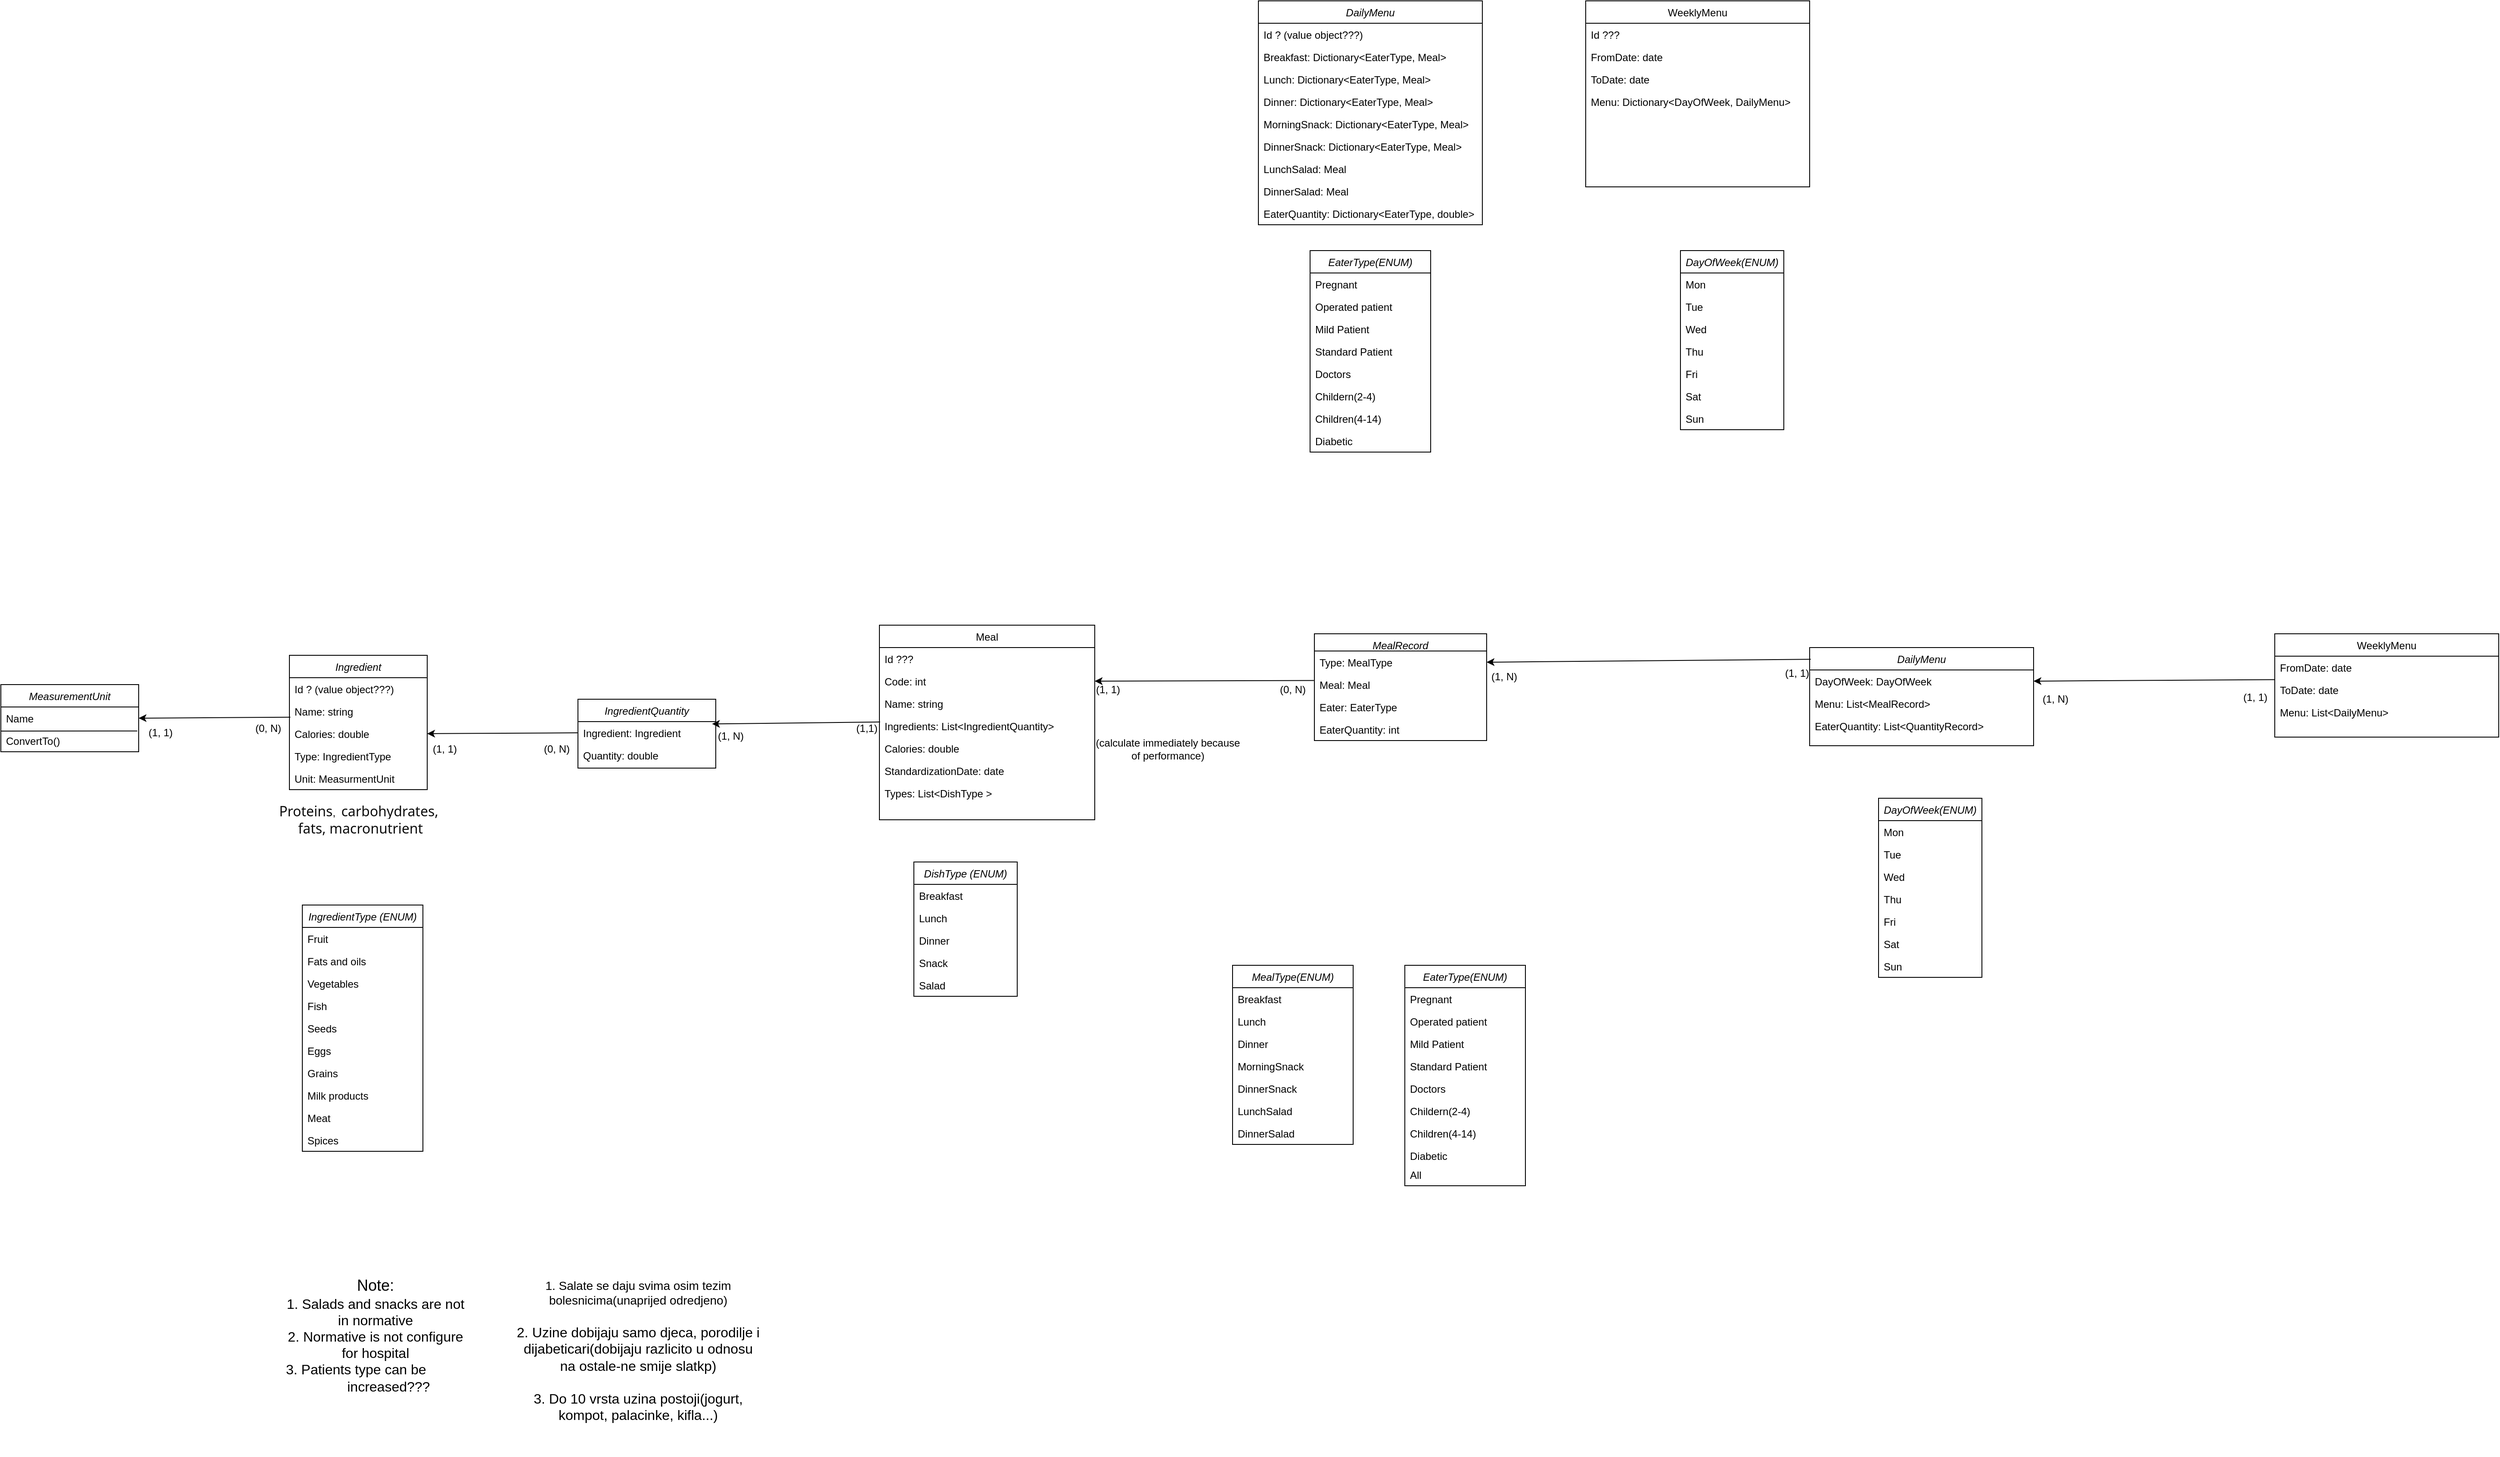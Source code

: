 <mxfile version="24.2.7" type="device">
  <diagram id="GDx_2gZbZ9wgl7-7VXHY" name="Page-1">
    <mxGraphModel dx="4500" dy="1060" grid="1" gridSize="10" guides="1" tooltips="1" connect="1" arrows="1" fold="1" page="1" pageScale="1" pageWidth="1920" pageHeight="1200" math="0" shadow="0">
      <root>
        <mxCell id="0" />
        <mxCell id="1" parent="0" />
        <mxCell id="k1ia0Kni4IpyKNYvvvFL-1" value="Ingredient " style="swimlane;fontStyle=2;align=center;verticalAlign=top;childLayout=stackLayout;horizontal=1;startSize=26;horizontalStack=0;resizeParent=1;resizeLast=0;collapsible=1;marginBottom=0;rounded=0;shadow=0;strokeWidth=1;" parent="1" vertex="1">
          <mxGeometry x="-155" y="770" width="160" height="156" as="geometry">
            <mxRectangle x="230" y="140" width="160" height="26" as="alternateBounds" />
          </mxGeometry>
        </mxCell>
        <mxCell id="k1ia0Kni4IpyKNYvvvFL-2" value="Id ? (value object???)" style="text;align=left;verticalAlign=top;spacingLeft=4;spacingRight=4;overflow=hidden;rotatable=0;points=[[0,0.5],[1,0.5]];portConstraint=eastwest;" parent="k1ia0Kni4IpyKNYvvvFL-1" vertex="1">
          <mxGeometry y="26" width="160" height="26" as="geometry" />
        </mxCell>
        <mxCell id="k1ia0Kni4IpyKNYvvvFL-3" value="Name: string" style="text;align=left;verticalAlign=top;spacingLeft=4;spacingRight=4;overflow=hidden;rotatable=0;points=[[0,0.5],[1,0.5]];portConstraint=eastwest;rounded=0;shadow=0;html=0;" parent="k1ia0Kni4IpyKNYvvvFL-1" vertex="1">
          <mxGeometry y="52" width="160" height="26" as="geometry" />
        </mxCell>
        <mxCell id="k1ia0Kni4IpyKNYvvvFL-4" value="Calories: double" style="text;align=left;verticalAlign=top;spacingLeft=4;spacingRight=4;overflow=hidden;rotatable=0;points=[[0,0.5],[1,0.5]];portConstraint=eastwest;rounded=0;shadow=0;html=0;" parent="k1ia0Kni4IpyKNYvvvFL-1" vertex="1">
          <mxGeometry y="78" width="160" height="26" as="geometry" />
        </mxCell>
        <mxCell id="TyGQaCX3mV4lijws8Y4i-1" value="Type: IngredientType" style="text;align=left;verticalAlign=top;spacingLeft=4;spacingRight=4;overflow=hidden;rotatable=0;points=[[0,0.5],[1,0.5]];portConstraint=eastwest;rounded=0;shadow=0;html=0;" parent="k1ia0Kni4IpyKNYvvvFL-1" vertex="1">
          <mxGeometry y="104" width="160" height="26" as="geometry" />
        </mxCell>
        <mxCell id="TyGQaCX3mV4lijws8Y4i-3" value="Unit: MeasurmentUnit" style="text;align=left;verticalAlign=top;spacingLeft=4;spacingRight=4;overflow=hidden;rotatable=0;points=[[0,0.5],[1,0.5]];portConstraint=eastwest;rounded=0;shadow=0;html=0;" parent="k1ia0Kni4IpyKNYvvvFL-1" vertex="1">
          <mxGeometry y="130" width="160" height="26" as="geometry" />
        </mxCell>
        <mxCell id="k1ia0Kni4IpyKNYvvvFL-5" value="Meal" style="swimlane;fontStyle=0;align=center;verticalAlign=top;childLayout=stackLayout;horizontal=1;startSize=26;horizontalStack=0;resizeParent=1;resizeLast=0;collapsible=1;marginBottom=0;rounded=0;shadow=0;strokeWidth=1;" parent="1" vertex="1">
          <mxGeometry x="530" y="735" width="250" height="226" as="geometry">
            <mxRectangle x="330" y="10" width="160" height="26" as="alternateBounds" />
          </mxGeometry>
        </mxCell>
        <mxCell id="k1ia0Kni4IpyKNYvvvFL-6" value="Id ???" style="text;align=left;verticalAlign=top;spacingLeft=4;spacingRight=4;overflow=hidden;rotatable=0;points=[[0,0.5],[1,0.5]];portConstraint=eastwest;" parent="k1ia0Kni4IpyKNYvvvFL-5" vertex="1">
          <mxGeometry y="26" width="250" height="26" as="geometry" />
        </mxCell>
        <mxCell id="k1ia0Kni4IpyKNYvvvFL-7" value="Code: int" style="text;align=left;verticalAlign=top;spacingLeft=4;spacingRight=4;overflow=hidden;rotatable=0;points=[[0,0.5],[1,0.5]];portConstraint=eastwest;" parent="k1ia0Kni4IpyKNYvvvFL-5" vertex="1">
          <mxGeometry y="52" width="250" height="26" as="geometry" />
        </mxCell>
        <mxCell id="k1ia0Kni4IpyKNYvvvFL-8" value="Name: string" style="text;align=left;verticalAlign=top;spacingLeft=4;spacingRight=4;overflow=hidden;rotatable=0;points=[[0,0.5],[1,0.5]];portConstraint=eastwest;rounded=0;shadow=0;html=0;" parent="k1ia0Kni4IpyKNYvvvFL-5" vertex="1">
          <mxGeometry y="78" width="250" height="26" as="geometry" />
        </mxCell>
        <mxCell id="k1ia0Kni4IpyKNYvvvFL-9" value="Ingredients: List&lt;IngredientQuantity&gt;" style="text;align=left;verticalAlign=top;spacingLeft=4;spacingRight=4;overflow=hidden;rotatable=0;points=[[0,0.5],[1,0.5]];portConstraint=eastwest;rounded=0;shadow=0;html=0;" parent="k1ia0Kni4IpyKNYvvvFL-5" vertex="1">
          <mxGeometry y="104" width="250" height="26" as="geometry" />
        </mxCell>
        <mxCell id="k1ia0Kni4IpyKNYvvvFL-10" value="Calories: double" style="text;align=left;verticalAlign=top;spacingLeft=4;spacingRight=4;overflow=hidden;rotatable=0;points=[[0,0.5],[1,0.5]];portConstraint=eastwest;rounded=0;shadow=0;html=0;" parent="k1ia0Kni4IpyKNYvvvFL-5" vertex="1">
          <mxGeometry y="130" width="250" height="26" as="geometry" />
        </mxCell>
        <mxCell id="k1ia0Kni4IpyKNYvvvFL-11" value="StandardizationDate: date" style="text;align=left;verticalAlign=top;spacingLeft=4;spacingRight=4;overflow=hidden;rotatable=0;points=[[0,0.5],[1,0.5]];portConstraint=eastwest;rounded=0;shadow=0;html=0;" parent="k1ia0Kni4IpyKNYvvvFL-5" vertex="1">
          <mxGeometry y="156" width="250" height="26" as="geometry" />
        </mxCell>
        <mxCell id="k1ia0Kni4IpyKNYvvvFL-12" value="Types: List&lt;DishType &gt;" style="text;align=left;verticalAlign=top;spacingLeft=4;spacingRight=4;overflow=hidden;rotatable=0;points=[[0,0.5],[1,0.5]];portConstraint=eastwest;rounded=0;shadow=0;html=0;" parent="k1ia0Kni4IpyKNYvvvFL-5" vertex="1">
          <mxGeometry y="182" width="250" height="26" as="geometry" />
        </mxCell>
        <mxCell id="k1ia0Kni4IpyKNYvvvFL-13" value="IngredientQuantity" style="swimlane;fontStyle=2;align=center;verticalAlign=top;childLayout=stackLayout;horizontal=1;startSize=26;horizontalStack=0;resizeParent=1;resizeLast=0;collapsible=1;marginBottom=0;rounded=0;shadow=0;strokeWidth=1;" parent="1" vertex="1">
          <mxGeometry x="180" y="821" width="160" height="80" as="geometry">
            <mxRectangle x="230" y="140" width="160" height="26" as="alternateBounds" />
          </mxGeometry>
        </mxCell>
        <mxCell id="k1ia0Kni4IpyKNYvvvFL-15" value="Ingredient: Ingredient" style="text;align=left;verticalAlign=top;spacingLeft=4;spacingRight=4;overflow=hidden;rotatable=0;points=[[0,0.5],[1,0.5]];portConstraint=eastwest;rounded=0;shadow=0;html=0;" parent="k1ia0Kni4IpyKNYvvvFL-13" vertex="1">
          <mxGeometry y="26" width="160" height="26" as="geometry" />
        </mxCell>
        <mxCell id="k1ia0Kni4IpyKNYvvvFL-17" value="Quantity: double" style="text;align=left;verticalAlign=top;spacingLeft=4;spacingRight=4;overflow=hidden;rotatable=0;points=[[0,0.5],[1,0.5]];portConstraint=eastwest;rounded=0;shadow=0;html=0;" parent="k1ia0Kni4IpyKNYvvvFL-13" vertex="1">
          <mxGeometry y="52" width="160" height="26" as="geometry" />
        </mxCell>
        <mxCell id="k1ia0Kni4IpyKNYvvvFL-18" value="MeasurementUnit" style="swimlane;fontStyle=2;align=center;verticalAlign=top;childLayout=stackLayout;horizontal=1;startSize=26;horizontalStack=0;resizeParent=1;resizeLast=0;collapsible=1;marginBottom=0;rounded=0;shadow=0;strokeWidth=1;" parent="1" vertex="1">
          <mxGeometry x="-490" y="804" width="160" height="78" as="geometry">
            <mxRectangle x="230" y="140" width="160" height="26" as="alternateBounds" />
          </mxGeometry>
        </mxCell>
        <mxCell id="k1ia0Kni4IpyKNYvvvFL-19" value="Name" style="text;align=left;verticalAlign=top;spacingLeft=4;spacingRight=4;overflow=hidden;rotatable=0;points=[[0,0.5],[1,0.5]];portConstraint=eastwest;rounded=0;shadow=0;html=0;" parent="k1ia0Kni4IpyKNYvvvFL-18" vertex="1">
          <mxGeometry y="26" width="160" height="26" as="geometry" />
        </mxCell>
        <mxCell id="k1ia0Kni4IpyKNYvvvFL-20" value="ConvertTo()" style="text;align=left;verticalAlign=top;spacingLeft=4;spacingRight=4;overflow=hidden;rotatable=0;points=[[0,0.5],[1,0.5]];portConstraint=eastwest;rounded=0;shadow=0;html=0;" parent="k1ia0Kni4IpyKNYvvvFL-18" vertex="1">
          <mxGeometry y="52" width="160" height="26" as="geometry" />
        </mxCell>
        <mxCell id="k1ia0Kni4IpyKNYvvvFL-21" value="" style="endArrow=none;html=1;rounded=0;entryX=0.99;entryY=0.071;entryDx=0;entryDy=0;entryPerimeter=0;" parent="k1ia0Kni4IpyKNYvvvFL-18" target="k1ia0Kni4IpyKNYvvvFL-20" edge="1">
          <mxGeometry width="50" height="50" relative="1" as="geometry">
            <mxPoint y="54" as="sourcePoint" />
            <mxPoint x="390" y="10" as="targetPoint" />
          </mxGeometry>
        </mxCell>
        <mxCell id="k1ia0Kni4IpyKNYvvvFL-22" value="WeeklyMenu" style="swimlane;fontStyle=0;align=center;verticalAlign=top;childLayout=stackLayout;horizontal=1;startSize=26;horizontalStack=0;resizeParent=1;resizeLast=0;collapsible=1;marginBottom=0;rounded=0;shadow=0;strokeWidth=1;" parent="1" vertex="1">
          <mxGeometry x="1350" y="10" width="260" height="216" as="geometry">
            <mxRectangle x="550" y="140" width="160" height="26" as="alternateBounds" />
          </mxGeometry>
        </mxCell>
        <mxCell id="k1ia0Kni4IpyKNYvvvFL-23" value="Id ???" style="text;align=left;verticalAlign=top;spacingLeft=4;spacingRight=4;overflow=hidden;rotatable=0;points=[[0,0.5],[1,0.5]];portConstraint=eastwest;" parent="k1ia0Kni4IpyKNYvvvFL-22" vertex="1">
          <mxGeometry y="26" width="260" height="26" as="geometry" />
        </mxCell>
        <mxCell id="k1ia0Kni4IpyKNYvvvFL-24" value="FromDate: date" style="text;align=left;verticalAlign=top;spacingLeft=4;spacingRight=4;overflow=hidden;rotatable=0;points=[[0,0.5],[1,0.5]];portConstraint=eastwest;" parent="k1ia0Kni4IpyKNYvvvFL-22" vertex="1">
          <mxGeometry y="52" width="260" height="26" as="geometry" />
        </mxCell>
        <mxCell id="k1ia0Kni4IpyKNYvvvFL-25" value="ToDate: date" style="text;align=left;verticalAlign=top;spacingLeft=4;spacingRight=4;overflow=hidden;rotatable=0;points=[[0,0.5],[1,0.5]];portConstraint=eastwest;" parent="k1ia0Kni4IpyKNYvvvFL-22" vertex="1">
          <mxGeometry y="78" width="260" height="26" as="geometry" />
        </mxCell>
        <mxCell id="TyGQaCX3mV4lijws8Y4i-24" value="Menu: Dictionary&lt;DayOfWeek, DailyMenu&gt;" style="text;align=left;verticalAlign=top;spacingLeft=4;spacingRight=4;overflow=hidden;rotatable=0;points=[[0,0.5],[1,0.5]];portConstraint=eastwest;" parent="k1ia0Kni4IpyKNYvvvFL-22" vertex="1">
          <mxGeometry y="104" width="260" height="26" as="geometry" />
        </mxCell>
        <mxCell id="k1ia0Kni4IpyKNYvvvFL-26" value="DailyMenu" style="swimlane;fontStyle=2;align=center;verticalAlign=top;childLayout=stackLayout;horizontal=1;startSize=26;horizontalStack=0;resizeParent=1;resizeLast=0;collapsible=1;marginBottom=0;rounded=0;shadow=0;strokeWidth=1;" parent="1" vertex="1">
          <mxGeometry x="970" y="10" width="260" height="260" as="geometry">
            <mxRectangle x="230" y="140" width="160" height="26" as="alternateBounds" />
          </mxGeometry>
        </mxCell>
        <mxCell id="k1ia0Kni4IpyKNYvvvFL-27" value="Id ? (value object???)" style="text;align=left;verticalAlign=top;spacingLeft=4;spacingRight=4;overflow=hidden;rotatable=0;points=[[0,0.5],[1,0.5]];portConstraint=eastwest;" parent="k1ia0Kni4IpyKNYvvvFL-26" vertex="1">
          <mxGeometry y="26" width="260" height="26" as="geometry" />
        </mxCell>
        <mxCell id="k1ia0Kni4IpyKNYvvvFL-28" value="Breakfast: Dictionary&lt;EaterType, Meal&gt;" style="text;align=left;verticalAlign=top;spacingLeft=4;spacingRight=4;overflow=hidden;rotatable=0;points=[[0,0.5],[1,0.5]];portConstraint=eastwest;rounded=0;shadow=0;html=0;" parent="k1ia0Kni4IpyKNYvvvFL-26" vertex="1">
          <mxGeometry y="52" width="260" height="26" as="geometry" />
        </mxCell>
        <mxCell id="k1ia0Kni4IpyKNYvvvFL-29" value="Lunch: Dictionary&lt;EaterType, Meal&gt;" style="text;align=left;verticalAlign=top;spacingLeft=4;spacingRight=4;overflow=hidden;rotatable=0;points=[[0,0.5],[1,0.5]];portConstraint=eastwest;rounded=0;shadow=0;html=0;" parent="k1ia0Kni4IpyKNYvvvFL-26" vertex="1">
          <mxGeometry y="78" width="260" height="26" as="geometry" />
        </mxCell>
        <mxCell id="k1ia0Kni4IpyKNYvvvFL-30" value="Dinner: Dictionary&lt;EaterType, Meal&gt;" style="text;align=left;verticalAlign=top;spacingLeft=4;spacingRight=4;overflow=hidden;rotatable=0;points=[[0,0.5],[1,0.5]];portConstraint=eastwest;rounded=0;shadow=0;html=0;" parent="k1ia0Kni4IpyKNYvvvFL-26" vertex="1">
          <mxGeometry y="104" width="260" height="26" as="geometry" />
        </mxCell>
        <mxCell id="k1ia0Kni4IpyKNYvvvFL-31" value="MorningSnack: Dictionary&lt;EaterType, Meal&gt;" style="text;align=left;verticalAlign=top;spacingLeft=4;spacingRight=4;overflow=hidden;rotatable=0;points=[[0,0.5],[1,0.5]];portConstraint=eastwest;rounded=0;shadow=0;html=0;" parent="k1ia0Kni4IpyKNYvvvFL-26" vertex="1">
          <mxGeometry y="130" width="260" height="26" as="geometry" />
        </mxCell>
        <mxCell id="TyGQaCX3mV4lijws8Y4i-23" value="DinnerSnack: Dictionary&lt;EaterType, Meal&gt;" style="text;align=left;verticalAlign=top;spacingLeft=4;spacingRight=4;overflow=hidden;rotatable=0;points=[[0,0.5],[1,0.5]];portConstraint=eastwest;rounded=0;shadow=0;html=0;" parent="k1ia0Kni4IpyKNYvvvFL-26" vertex="1">
          <mxGeometry y="156" width="260" height="26" as="geometry" />
        </mxCell>
        <mxCell id="TyGQaCX3mV4lijws8Y4i-29" value="LunchSalad: Meal" style="text;align=left;verticalAlign=top;spacingLeft=4;spacingRight=4;overflow=hidden;rotatable=0;points=[[0,0.5],[1,0.5]];portConstraint=eastwest;rounded=0;shadow=0;html=0;" parent="k1ia0Kni4IpyKNYvvvFL-26" vertex="1">
          <mxGeometry y="182" width="260" height="26" as="geometry" />
        </mxCell>
        <mxCell id="TyGQaCX3mV4lijws8Y4i-30" value="DinnerSalad: Meal" style="text;align=left;verticalAlign=top;spacingLeft=4;spacingRight=4;overflow=hidden;rotatable=0;points=[[0,0.5],[1,0.5]];portConstraint=eastwest;rounded=0;shadow=0;html=0;" parent="k1ia0Kni4IpyKNYvvvFL-26" vertex="1">
          <mxGeometry y="208" width="260" height="26" as="geometry" />
        </mxCell>
        <mxCell id="TyGQaCX3mV4lijws8Y4i-47" value="EaterQuantity: Dictionary&lt;EaterType, double&gt;" style="text;align=left;verticalAlign=top;spacingLeft=4;spacingRight=4;overflow=hidden;rotatable=0;points=[[0,0.5],[1,0.5]];portConstraint=eastwest;rounded=0;shadow=0;html=0;" parent="k1ia0Kni4IpyKNYvvvFL-26" vertex="1">
          <mxGeometry y="234" width="260" height="26" as="geometry" />
        </mxCell>
        <mxCell id="k1ia0Kni4IpyKNYvvvFL-32" value="DayOfWeek(ENUM)" style="swimlane;fontStyle=2;align=center;verticalAlign=top;childLayout=stackLayout;horizontal=1;startSize=26;horizontalStack=0;resizeParent=1;resizeLast=0;collapsible=1;marginBottom=0;rounded=0;shadow=0;strokeWidth=1;" parent="1" vertex="1">
          <mxGeometry x="1460" y="300" width="120" height="208" as="geometry">
            <mxRectangle x="230" y="140" width="160" height="26" as="alternateBounds" />
          </mxGeometry>
        </mxCell>
        <mxCell id="k1ia0Kni4IpyKNYvvvFL-33" value="Mon" style="text;align=left;verticalAlign=top;spacingLeft=4;spacingRight=4;overflow=hidden;rotatable=0;points=[[0,0.5],[1,0.5]];portConstraint=eastwest;rounded=0;shadow=0;html=0;" parent="k1ia0Kni4IpyKNYvvvFL-32" vertex="1">
          <mxGeometry y="26" width="120" height="26" as="geometry" />
        </mxCell>
        <mxCell id="k1ia0Kni4IpyKNYvvvFL-34" value="Tue" style="text;align=left;verticalAlign=top;spacingLeft=4;spacingRight=4;overflow=hidden;rotatable=0;points=[[0,0.5],[1,0.5]];portConstraint=eastwest;rounded=0;shadow=0;html=0;" parent="k1ia0Kni4IpyKNYvvvFL-32" vertex="1">
          <mxGeometry y="52" width="120" height="26" as="geometry" />
        </mxCell>
        <mxCell id="TyGQaCX3mV4lijws8Y4i-27" value="Wed" style="text;align=left;verticalAlign=top;spacingLeft=4;spacingRight=4;overflow=hidden;rotatable=0;points=[[0,0.5],[1,0.5]];portConstraint=eastwest;rounded=0;shadow=0;html=0;" parent="k1ia0Kni4IpyKNYvvvFL-32" vertex="1">
          <mxGeometry y="78" width="120" height="26" as="geometry" />
        </mxCell>
        <mxCell id="TyGQaCX3mV4lijws8Y4i-28" value="Thu" style="text;align=left;verticalAlign=top;spacingLeft=4;spacingRight=4;overflow=hidden;rotatable=0;points=[[0,0.5],[1,0.5]];portConstraint=eastwest;rounded=0;shadow=0;html=0;" parent="k1ia0Kni4IpyKNYvvvFL-32" vertex="1">
          <mxGeometry y="104" width="120" height="26" as="geometry" />
        </mxCell>
        <mxCell id="TyGQaCX3mV4lijws8Y4i-25" value="Fri" style="text;align=left;verticalAlign=top;spacingLeft=4;spacingRight=4;overflow=hidden;rotatable=0;points=[[0,0.5],[1,0.5]];portConstraint=eastwest;rounded=0;shadow=0;html=0;" parent="k1ia0Kni4IpyKNYvvvFL-32" vertex="1">
          <mxGeometry y="130" width="120" height="26" as="geometry" />
        </mxCell>
        <mxCell id="TyGQaCX3mV4lijws8Y4i-26" value="Sat" style="text;align=left;verticalAlign=top;spacingLeft=4;spacingRight=4;overflow=hidden;rotatable=0;points=[[0,0.5],[1,0.5]];portConstraint=eastwest;rounded=0;shadow=0;html=0;" parent="k1ia0Kni4IpyKNYvvvFL-32" vertex="1">
          <mxGeometry y="156" width="120" height="26" as="geometry" />
        </mxCell>
        <mxCell id="k1ia0Kni4IpyKNYvvvFL-35" value="Sun" style="text;align=left;verticalAlign=top;spacingLeft=4;spacingRight=4;overflow=hidden;rotatable=0;points=[[0,0.5],[1,0.5]];portConstraint=eastwest;rounded=0;shadow=0;html=0;" parent="k1ia0Kni4IpyKNYvvvFL-32" vertex="1">
          <mxGeometry y="182" width="120" height="26" as="geometry" />
        </mxCell>
        <mxCell id="k1ia0Kni4IpyKNYvvvFL-36" value="DishType (ENUM)" style="swimlane;fontStyle=2;align=center;verticalAlign=top;childLayout=stackLayout;horizontal=1;startSize=26;horizontalStack=0;resizeParent=1;resizeLast=0;collapsible=1;marginBottom=0;rounded=0;shadow=0;strokeWidth=1;" parent="1" vertex="1">
          <mxGeometry x="570" y="1010" width="120" height="156" as="geometry">
            <mxRectangle x="230" y="140" width="160" height="26" as="alternateBounds" />
          </mxGeometry>
        </mxCell>
        <mxCell id="k1ia0Kni4IpyKNYvvvFL-37" value="Breakfast" style="text;align=left;verticalAlign=top;spacingLeft=4;spacingRight=4;overflow=hidden;rotatable=0;points=[[0,0.5],[1,0.5]];portConstraint=eastwest;rounded=0;shadow=0;html=0;" parent="k1ia0Kni4IpyKNYvvvFL-36" vertex="1">
          <mxGeometry y="26" width="120" height="26" as="geometry" />
        </mxCell>
        <mxCell id="k1ia0Kni4IpyKNYvvvFL-38" value="Lunch" style="text;align=left;verticalAlign=top;spacingLeft=4;spacingRight=4;overflow=hidden;rotatable=0;points=[[0,0.5],[1,0.5]];portConstraint=eastwest;rounded=0;shadow=0;html=0;" parent="k1ia0Kni4IpyKNYvvvFL-36" vertex="1">
          <mxGeometry y="52" width="120" height="26" as="geometry" />
        </mxCell>
        <mxCell id="k1ia0Kni4IpyKNYvvvFL-39" value="Dinner" style="text;align=left;verticalAlign=top;spacingLeft=4;spacingRight=4;overflow=hidden;rotatable=0;points=[[0,0.5],[1,0.5]];portConstraint=eastwest;rounded=0;shadow=0;html=0;" parent="k1ia0Kni4IpyKNYvvvFL-36" vertex="1">
          <mxGeometry y="78" width="120" height="26" as="geometry" />
        </mxCell>
        <mxCell id="k1ia0Kni4IpyKNYvvvFL-40" value="Snack" style="text;align=left;verticalAlign=top;spacingLeft=4;spacingRight=4;overflow=hidden;rotatable=0;points=[[0,0.5],[1,0.5]];portConstraint=eastwest;rounded=0;shadow=0;html=0;" parent="k1ia0Kni4IpyKNYvvvFL-36" vertex="1">
          <mxGeometry y="104" width="120" height="26" as="geometry" />
        </mxCell>
        <mxCell id="TyGQaCX3mV4lijws8Y4i-9" value="Salad" style="text;align=left;verticalAlign=top;spacingLeft=4;spacingRight=4;overflow=hidden;rotatable=0;points=[[0,0.5],[1,0.5]];portConstraint=eastwest;rounded=0;shadow=0;html=0;" parent="k1ia0Kni4IpyKNYvvvFL-36" vertex="1">
          <mxGeometry y="130" width="120" height="26" as="geometry" />
        </mxCell>
        <mxCell id="TyGQaCX3mV4lijws8Y4i-2" value="&lt;span style=&quot;color: rgb(13, 13, 13); font-family: Söhne, ui-sans-serif, system-ui, -apple-system, &amp;quot;Segoe UI&amp;quot;, Roboto, Ubuntu, Cantarell, &amp;quot;Noto Sans&amp;quot;, sans-serif, &amp;quot;Helvetica Neue&amp;quot;, Arial, &amp;quot;Apple Color Emoji&amp;quot;, &amp;quot;Segoe UI Emoji&amp;quot;, &amp;quot;Segoe UI Symbol&amp;quot;, &amp;quot;Noto Color Emoji&amp;quot;; font-size: 16px; text-align: start; white-space: pre-wrap; background-color: rgb(255, 255, 255);&quot;&gt;Proteins&lt;/span&gt;,&amp;nbsp;&amp;nbsp;&lt;span style=&quot;color: rgb(13, 13, 13); font-family: Söhne, ui-sans-serif, system-ui, -apple-system, &amp;quot;Segoe UI&amp;quot;, Roboto, Ubuntu, Cantarell, &amp;quot;Noto Sans&amp;quot;, sans-serif, &amp;quot;Helvetica Neue&amp;quot;, Arial, &amp;quot;Apple Color Emoji&amp;quot;, &amp;quot;Segoe UI Emoji&amp;quot;, &amp;quot;Segoe UI Symbol&amp;quot;, &amp;quot;Noto Color Emoji&amp;quot;; font-size: 16px; text-align: start; white-space: pre-wrap; background-color: rgb(255, 255, 255);&quot;&gt;carbohydrates,&lt;/span&gt;&lt;div&gt;&lt;span style=&quot;color: rgb(13, 13, 13); font-family: Söhne, ui-sans-serif, system-ui, -apple-system, &amp;quot;Segoe UI&amp;quot;, Roboto, Ubuntu, Cantarell, &amp;quot;Noto Sans&amp;quot;, sans-serif, &amp;quot;Helvetica Neue&amp;quot;, Arial, &amp;quot;Apple Color Emoji&amp;quot;, &amp;quot;Segoe UI Emoji&amp;quot;, &amp;quot;Segoe UI Symbol&amp;quot;, &amp;quot;Noto Color Emoji&amp;quot;; font-size: 16px; text-align: start; white-space: pre-wrap; background-color: rgb(255, 255, 255);&quot;&gt; fats, &lt;/span&gt;&lt;span style=&quot;color: rgb(13, 13, 13); font-family: Söhne, ui-sans-serif, system-ui, -apple-system, &amp;quot;Segoe UI&amp;quot;, Roboto, Ubuntu, Cantarell, &amp;quot;Noto Sans&amp;quot;, sans-serif, &amp;quot;Helvetica Neue&amp;quot;, Arial, &amp;quot;Apple Color Emoji&amp;quot;, &amp;quot;Segoe UI Emoji&amp;quot;, &amp;quot;Segoe UI Symbol&amp;quot;, &amp;quot;Noto Color Emoji&amp;quot;; font-size: 16px; text-align: start; white-space: pre-wrap; background-color: rgb(255, 255, 255);&quot;&gt;macronutrient&lt;/span&gt;&lt;/div&gt;" style="text;html=1;align=center;verticalAlign=middle;resizable=0;points=[];autosize=1;strokeColor=none;fillColor=none;" parent="1" vertex="1">
          <mxGeometry x="-170" y="936" width="190" height="50" as="geometry" />
        </mxCell>
        <mxCell id="TyGQaCX3mV4lijws8Y4i-7" value="(calculate&amp;nbsp;immediately because of performance)" style="text;html=1;align=center;verticalAlign=middle;whiteSpace=wrap;rounded=0;" parent="1" vertex="1">
          <mxGeometry x="780" y="864" width="170" height="30" as="geometry" />
        </mxCell>
        <mxCell id="TyGQaCX3mV4lijws8Y4i-10" value="&lt;font style=&quot;font-size: 18px;&quot;&gt;Note:&lt;/font&gt;&lt;div&gt;&lt;font size=&quot;3&quot;&gt;1. Salads and snacks are not in normative&lt;/font&gt;&lt;/div&gt;&lt;div&gt;&lt;font size=&quot;3&quot;&gt;2. Normative is not configure for hospital&lt;/font&gt;&lt;/div&gt;&lt;div style=&quot;text-align: start;&quot;&gt;&lt;font size=&quot;3&quot;&gt;3. Patients type can be &lt;span style=&quot;white-space: pre;&quot;&gt;&#x9;&lt;/span&gt;&lt;span style=&quot;white-space: pre;&quot;&gt;&#x9;&lt;/span&gt;increased???&lt;/font&gt;&lt;/div&gt;" style="text;html=1;align=center;verticalAlign=middle;whiteSpace=wrap;rounded=0;" parent="1" vertex="1">
          <mxGeometry x="-160" y="1470" width="210" height="180" as="geometry" />
        </mxCell>
        <mxCell id="TyGQaCX3mV4lijws8Y4i-13" value="IngredientType (ENUM)" style="swimlane;fontStyle=2;align=center;verticalAlign=top;childLayout=stackLayout;horizontal=1;startSize=26;horizontalStack=0;resizeParent=1;resizeLast=0;collapsible=1;marginBottom=0;rounded=0;shadow=0;strokeWidth=1;" parent="1" vertex="1">
          <mxGeometry x="-140" y="1060" width="140" height="286" as="geometry">
            <mxRectangle x="230" y="140" width="160" height="26" as="alternateBounds" />
          </mxGeometry>
        </mxCell>
        <mxCell id="TyGQaCX3mV4lijws8Y4i-14" value="Fruit" style="text;align=left;verticalAlign=top;spacingLeft=4;spacingRight=4;overflow=hidden;rotatable=0;points=[[0,0.5],[1,0.5]];portConstraint=eastwest;rounded=0;shadow=0;html=0;" parent="TyGQaCX3mV4lijws8Y4i-13" vertex="1">
          <mxGeometry y="26" width="140" height="26" as="geometry" />
        </mxCell>
        <mxCell id="TyGQaCX3mV4lijws8Y4i-15" value="Fats and oils" style="text;align=left;verticalAlign=top;spacingLeft=4;spacingRight=4;overflow=hidden;rotatable=0;points=[[0,0.5],[1,0.5]];portConstraint=eastwest;rounded=0;shadow=0;html=0;" parent="TyGQaCX3mV4lijws8Y4i-13" vertex="1">
          <mxGeometry y="52" width="140" height="26" as="geometry" />
        </mxCell>
        <mxCell id="TyGQaCX3mV4lijws8Y4i-16" value="Vegetables" style="text;align=left;verticalAlign=top;spacingLeft=4;spacingRight=4;overflow=hidden;rotatable=0;points=[[0,0.5],[1,0.5]];portConstraint=eastwest;rounded=0;shadow=0;html=0;" parent="TyGQaCX3mV4lijws8Y4i-13" vertex="1">
          <mxGeometry y="78" width="140" height="26" as="geometry" />
        </mxCell>
        <mxCell id="TyGQaCX3mV4lijws8Y4i-17" value="Fish" style="text;align=left;verticalAlign=top;spacingLeft=4;spacingRight=4;overflow=hidden;rotatable=0;points=[[0,0.5],[1,0.5]];portConstraint=eastwest;rounded=0;shadow=0;html=0;" parent="TyGQaCX3mV4lijws8Y4i-13" vertex="1">
          <mxGeometry y="104" width="140" height="26" as="geometry" />
        </mxCell>
        <mxCell id="TyGQaCX3mV4lijws8Y4i-18" value="Seeds" style="text;align=left;verticalAlign=top;spacingLeft=4;spacingRight=4;overflow=hidden;rotatable=0;points=[[0,0.5],[1,0.5]];portConstraint=eastwest;rounded=0;shadow=0;html=0;" parent="TyGQaCX3mV4lijws8Y4i-13" vertex="1">
          <mxGeometry y="130" width="140" height="26" as="geometry" />
        </mxCell>
        <mxCell id="TyGQaCX3mV4lijws8Y4i-19" value="Eggs" style="text;align=left;verticalAlign=top;spacingLeft=4;spacingRight=4;overflow=hidden;rotatable=0;points=[[0,0.5],[1,0.5]];portConstraint=eastwest;rounded=0;shadow=0;html=0;" parent="TyGQaCX3mV4lijws8Y4i-13" vertex="1">
          <mxGeometry y="156" width="140" height="26" as="geometry" />
        </mxCell>
        <mxCell id="TyGQaCX3mV4lijws8Y4i-20" value="Grains" style="text;align=left;verticalAlign=top;spacingLeft=4;spacingRight=4;overflow=hidden;rotatable=0;points=[[0,0.5],[1,0.5]];portConstraint=eastwest;rounded=0;shadow=0;html=0;" parent="TyGQaCX3mV4lijws8Y4i-13" vertex="1">
          <mxGeometry y="182" width="140" height="26" as="geometry" />
        </mxCell>
        <mxCell id="TyGQaCX3mV4lijws8Y4i-21" value="Milk products" style="text;align=left;verticalAlign=top;spacingLeft=4;spacingRight=4;overflow=hidden;rotatable=0;points=[[0,0.5],[1,0.5]];portConstraint=eastwest;rounded=0;shadow=0;html=0;" parent="TyGQaCX3mV4lijws8Y4i-13" vertex="1">
          <mxGeometry y="208" width="140" height="26" as="geometry" />
        </mxCell>
        <mxCell id="TyGQaCX3mV4lijws8Y4i-22" value="Meat" style="text;align=left;verticalAlign=top;spacingLeft=4;spacingRight=4;overflow=hidden;rotatable=0;points=[[0,0.5],[1,0.5]];portConstraint=eastwest;rounded=0;shadow=0;html=0;" parent="TyGQaCX3mV4lijws8Y4i-13" vertex="1">
          <mxGeometry y="234" width="140" height="26" as="geometry" />
        </mxCell>
        <mxCell id="TyGQaCX3mV4lijws8Y4i-46" value="Spices" style="text;align=left;verticalAlign=top;spacingLeft=4;spacingRight=4;overflow=hidden;rotatable=0;points=[[0,0.5],[1,0.5]];portConstraint=eastwest;rounded=0;shadow=0;html=0;" parent="TyGQaCX3mV4lijws8Y4i-13" vertex="1">
          <mxGeometry y="260" width="140" height="26" as="geometry" />
        </mxCell>
        <mxCell id="TyGQaCX3mV4lijws8Y4i-31" value="EaterType(ENUM)" style="swimlane;fontStyle=2;align=center;verticalAlign=top;childLayout=stackLayout;horizontal=1;startSize=26;horizontalStack=0;resizeParent=1;resizeLast=0;collapsible=1;marginBottom=0;rounded=0;shadow=0;strokeWidth=1;" parent="1" vertex="1">
          <mxGeometry x="1030" y="300" width="140" height="234" as="geometry">
            <mxRectangle x="230" y="140" width="160" height="26" as="alternateBounds" />
          </mxGeometry>
        </mxCell>
        <mxCell id="TyGQaCX3mV4lijws8Y4i-32" value="Pregnant" style="text;align=left;verticalAlign=top;spacingLeft=4;spacingRight=4;overflow=hidden;rotatable=0;points=[[0,0.5],[1,0.5]];portConstraint=eastwest;rounded=0;shadow=0;html=0;" parent="TyGQaCX3mV4lijws8Y4i-31" vertex="1">
          <mxGeometry y="26" width="140" height="26" as="geometry" />
        </mxCell>
        <mxCell id="TyGQaCX3mV4lijws8Y4i-33" value="Operated patient" style="text;align=left;verticalAlign=top;spacingLeft=4;spacingRight=4;overflow=hidden;rotatable=0;points=[[0,0.5],[1,0.5]];portConstraint=eastwest;rounded=0;shadow=0;html=0;" parent="TyGQaCX3mV4lijws8Y4i-31" vertex="1">
          <mxGeometry y="52" width="140" height="26" as="geometry" />
        </mxCell>
        <mxCell id="TyGQaCX3mV4lijws8Y4i-35" value="Mild Patient" style="text;align=left;verticalAlign=top;spacingLeft=4;spacingRight=4;overflow=hidden;rotatable=0;points=[[0,0.5],[1,0.5]];portConstraint=eastwest;rounded=0;shadow=0;html=0;" parent="TyGQaCX3mV4lijws8Y4i-31" vertex="1">
          <mxGeometry y="78" width="140" height="26" as="geometry" />
        </mxCell>
        <mxCell id="TyGQaCX3mV4lijws8Y4i-37" value="Standard Patient" style="text;align=left;verticalAlign=top;spacingLeft=4;spacingRight=4;overflow=hidden;rotatable=0;points=[[0,0.5],[1,0.5]];portConstraint=eastwest;rounded=0;shadow=0;html=0;" parent="TyGQaCX3mV4lijws8Y4i-31" vertex="1">
          <mxGeometry y="104" width="140" height="26" as="geometry" />
        </mxCell>
        <mxCell id="TyGQaCX3mV4lijws8Y4i-38" value="Doctors" style="text;align=left;verticalAlign=top;spacingLeft=4;spacingRight=4;overflow=hidden;rotatable=0;points=[[0,0.5],[1,0.5]];portConstraint=eastwest;rounded=0;shadow=0;html=0;" parent="TyGQaCX3mV4lijws8Y4i-31" vertex="1">
          <mxGeometry y="130" width="140" height="26" as="geometry" />
        </mxCell>
        <mxCell id="TyGQaCX3mV4lijws8Y4i-39" value="Childern(2-4)" style="text;align=left;verticalAlign=top;spacingLeft=4;spacingRight=4;overflow=hidden;rotatable=0;points=[[0,0.5],[1,0.5]];portConstraint=eastwest;rounded=0;shadow=0;html=0;" parent="TyGQaCX3mV4lijws8Y4i-31" vertex="1">
          <mxGeometry y="156" width="140" height="26" as="geometry" />
        </mxCell>
        <mxCell id="TyGQaCX3mV4lijws8Y4i-40" value="Children(4-14)" style="text;align=left;verticalAlign=top;spacingLeft=4;spacingRight=4;overflow=hidden;rotatable=0;points=[[0,0.5],[1,0.5]];portConstraint=eastwest;rounded=0;shadow=0;html=0;" parent="TyGQaCX3mV4lijws8Y4i-31" vertex="1">
          <mxGeometry y="182" width="140" height="26" as="geometry" />
        </mxCell>
        <mxCell id="TyGQaCX3mV4lijws8Y4i-44" value="Diabetic" style="text;align=left;verticalAlign=top;spacingLeft=4;spacingRight=4;overflow=hidden;rotatable=0;points=[[0,0.5],[1,0.5]];portConstraint=eastwest;rounded=0;shadow=0;html=0;" parent="TyGQaCX3mV4lijws8Y4i-31" vertex="1">
          <mxGeometry y="208" width="140" height="26" as="geometry" />
        </mxCell>
        <mxCell id="TyGQaCX3mV4lijws8Y4i-41" value="&lt;font style=&quot;font-size: 14px;&quot;&gt;1. Salate se daju svima osim tezim bolesnicima(unaprijed odredjeno)&lt;/font&gt;&lt;div&gt;&lt;font size=&quot;3&quot;&gt;&lt;br&gt;&lt;/font&gt;&lt;div&gt;&lt;font size=&quot;3&quot;&gt;2. Uzine dobijaju samo djeca, porodilje i dijabeticari(dobijaju razlicito u odnosu na ostale-ne smije slatkp)&lt;/font&gt;&lt;/div&gt;&lt;div&gt;&lt;font size=&quot;3&quot;&gt;&lt;br&gt;&lt;/font&gt;&lt;/div&gt;&lt;div&gt;&lt;font size=&quot;3&quot;&gt;3. Do 10 vrsta uzina postoji(jogurt, kompot, palacinke, kifla...)&lt;br&gt;&lt;/font&gt;&lt;div&gt;&lt;br&gt;&lt;/div&gt;&lt;/div&gt;&lt;/div&gt;" style="text;html=1;align=center;verticalAlign=middle;whiteSpace=wrap;rounded=0;" parent="1" vertex="1">
          <mxGeometry x="105" y="1470" width="290" height="230" as="geometry" />
        </mxCell>
        <mxCell id="uZFQBOMbCIj76WrenMIf-12" value="MealType(ENUM)" style="swimlane;fontStyle=2;align=center;verticalAlign=top;childLayout=stackLayout;horizontal=1;startSize=26;horizontalStack=0;resizeParent=1;resizeLast=0;collapsible=1;marginBottom=0;rounded=0;shadow=0;strokeWidth=1;" parent="1" vertex="1">
          <mxGeometry x="940" y="1130" width="140" height="208" as="geometry">
            <mxRectangle x="230" y="140" width="160" height="26" as="alternateBounds" />
          </mxGeometry>
        </mxCell>
        <mxCell id="uZFQBOMbCIj76WrenMIf-13" value="Breakfast" style="text;align=left;verticalAlign=top;spacingLeft=4;spacingRight=4;overflow=hidden;rotatable=0;points=[[0,0.5],[1,0.5]];portConstraint=eastwest;rounded=0;shadow=0;html=0;" parent="uZFQBOMbCIj76WrenMIf-12" vertex="1">
          <mxGeometry y="26" width="140" height="26" as="geometry" />
        </mxCell>
        <mxCell id="uZFQBOMbCIj76WrenMIf-14" value="Lunch" style="text;align=left;verticalAlign=top;spacingLeft=4;spacingRight=4;overflow=hidden;rotatable=0;points=[[0,0.5],[1,0.5]];portConstraint=eastwest;rounded=0;shadow=0;html=0;" parent="uZFQBOMbCIj76WrenMIf-12" vertex="1">
          <mxGeometry y="52" width="140" height="26" as="geometry" />
        </mxCell>
        <mxCell id="uZFQBOMbCIj76WrenMIf-15" value="Dinner" style="text;align=left;verticalAlign=top;spacingLeft=4;spacingRight=4;overflow=hidden;rotatable=0;points=[[0,0.5],[1,0.5]];portConstraint=eastwest;rounded=0;shadow=0;html=0;" parent="uZFQBOMbCIj76WrenMIf-12" vertex="1">
          <mxGeometry y="78" width="140" height="26" as="geometry" />
        </mxCell>
        <mxCell id="uZFQBOMbCIj76WrenMIf-16" value="MorningSnack" style="text;align=left;verticalAlign=top;spacingLeft=4;spacingRight=4;overflow=hidden;rotatable=0;points=[[0,0.5],[1,0.5]];portConstraint=eastwest;rounded=0;shadow=0;html=0;" parent="uZFQBOMbCIj76WrenMIf-12" vertex="1">
          <mxGeometry y="104" width="140" height="26" as="geometry" />
        </mxCell>
        <mxCell id="uZFQBOMbCIj76WrenMIf-17" value="DinnerSnack" style="text;align=left;verticalAlign=top;spacingLeft=4;spacingRight=4;overflow=hidden;rotatable=0;points=[[0,0.5],[1,0.5]];portConstraint=eastwest;rounded=0;shadow=0;html=0;" parent="uZFQBOMbCIj76WrenMIf-12" vertex="1">
          <mxGeometry y="130" width="140" height="26" as="geometry" />
        </mxCell>
        <mxCell id="WYOmV7NiCgiB_I5oVDQ6-28" value="LunchSalad" style="text;align=left;verticalAlign=top;spacingLeft=4;spacingRight=4;overflow=hidden;rotatable=0;points=[[0,0.5],[1,0.5]];portConstraint=eastwest;rounded=0;shadow=0;html=0;" parent="uZFQBOMbCIj76WrenMIf-12" vertex="1">
          <mxGeometry y="156" width="140" height="26" as="geometry" />
        </mxCell>
        <mxCell id="WYOmV7NiCgiB_I5oVDQ6-29" value="DinnerSalad" style="text;align=left;verticalAlign=top;spacingLeft=4;spacingRight=4;overflow=hidden;rotatable=0;points=[[0,0.5],[1,0.5]];portConstraint=eastwest;rounded=0;shadow=0;html=0;" parent="uZFQBOMbCIj76WrenMIf-12" vertex="1">
          <mxGeometry y="182" width="140" height="26" as="geometry" />
        </mxCell>
        <mxCell id="uZFQBOMbCIj76WrenMIf-21" value="MealRecord" style="swimlane;fontStyle=2;align=center;verticalAlign=top;childLayout=stackLayout;horizontal=1;startSize=20;horizontalStack=0;resizeParent=1;resizeLast=0;collapsible=1;marginBottom=0;rounded=0;shadow=0;strokeWidth=1;" parent="1" vertex="1">
          <mxGeometry x="1035" y="745" width="200" height="124" as="geometry">
            <mxRectangle x="230" y="140" width="160" height="26" as="alternateBounds" />
          </mxGeometry>
        </mxCell>
        <mxCell id="uZFQBOMbCIj76WrenMIf-31" value="Type: MealType" style="text;align=left;verticalAlign=top;spacingLeft=4;spacingRight=4;overflow=hidden;rotatable=0;points=[[0,0.5],[1,0.5]];portConstraint=eastwest;rounded=0;shadow=0;html=0;" parent="uZFQBOMbCIj76WrenMIf-21" vertex="1">
          <mxGeometry y="20" width="200" height="26" as="geometry" />
        </mxCell>
        <mxCell id="uZFQBOMbCIj76WrenMIf-32" value="Meal: Meal" style="text;align=left;verticalAlign=top;spacingLeft=4;spacingRight=4;overflow=hidden;rotatable=0;points=[[0,0.5],[1,0.5]];portConstraint=eastwest;rounded=0;shadow=0;html=0;" parent="uZFQBOMbCIj76WrenMIf-21" vertex="1">
          <mxGeometry y="46" width="200" height="26" as="geometry" />
        </mxCell>
        <mxCell id="uZFQBOMbCIj76WrenMIf-33" value="Eater: EaterType" style="text;align=left;verticalAlign=top;spacingLeft=4;spacingRight=4;overflow=hidden;rotatable=0;points=[[0,0.5],[1,0.5]];portConstraint=eastwest;rounded=0;shadow=0;html=0;" parent="uZFQBOMbCIj76WrenMIf-21" vertex="1">
          <mxGeometry y="72" width="200" height="26" as="geometry" />
        </mxCell>
        <mxCell id="uZFQBOMbCIj76WrenMIf-38" value="EaterQuantity: int" style="text;align=left;verticalAlign=top;spacingLeft=4;spacingRight=4;overflow=hidden;rotatable=0;points=[[0,0.5],[1,0.5]];portConstraint=eastwest;rounded=0;shadow=0;html=0;" parent="uZFQBOMbCIj76WrenMIf-21" vertex="1">
          <mxGeometry y="98" width="200" height="26" as="geometry" />
        </mxCell>
        <mxCell id="uZFQBOMbCIj76WrenMIf-40" value="WeeklyMenu" style="swimlane;fontStyle=0;align=center;verticalAlign=top;childLayout=stackLayout;horizontal=1;startSize=26;horizontalStack=0;resizeParent=1;resizeLast=0;collapsible=1;marginBottom=0;rounded=0;shadow=0;strokeWidth=1;" parent="1" vertex="1">
          <mxGeometry x="2150" y="745" width="260" height="120" as="geometry">
            <mxRectangle x="550" y="140" width="160" height="26" as="alternateBounds" />
          </mxGeometry>
        </mxCell>
        <mxCell id="uZFQBOMbCIj76WrenMIf-42" value="FromDate: date" style="text;align=left;verticalAlign=top;spacingLeft=4;spacingRight=4;overflow=hidden;rotatable=0;points=[[0,0.5],[1,0.5]];portConstraint=eastwest;" parent="uZFQBOMbCIj76WrenMIf-40" vertex="1">
          <mxGeometry y="26" width="260" height="26" as="geometry" />
        </mxCell>
        <mxCell id="uZFQBOMbCIj76WrenMIf-43" value="ToDate: date" style="text;align=left;verticalAlign=top;spacingLeft=4;spacingRight=4;overflow=hidden;rotatable=0;points=[[0,0.5],[1,0.5]];portConstraint=eastwest;" parent="uZFQBOMbCIj76WrenMIf-40" vertex="1">
          <mxGeometry y="52" width="260" height="26" as="geometry" />
        </mxCell>
        <mxCell id="uZFQBOMbCIj76WrenMIf-44" value="Menu: List&lt;DailyMenu&gt;" style="text;align=left;verticalAlign=top;spacingLeft=4;spacingRight=4;overflow=hidden;rotatable=0;points=[[0,0.5],[1,0.5]];portConstraint=eastwest;" parent="uZFQBOMbCIj76WrenMIf-40" vertex="1">
          <mxGeometry y="78" width="260" height="26" as="geometry" />
        </mxCell>
        <mxCell id="uZFQBOMbCIj76WrenMIf-45" value="EaterType(ENUM)" style="swimlane;fontStyle=2;align=center;verticalAlign=top;childLayout=stackLayout;horizontal=1;startSize=26;horizontalStack=0;resizeParent=1;resizeLast=0;collapsible=1;marginBottom=0;rounded=0;shadow=0;strokeWidth=1;" parent="1" vertex="1">
          <mxGeometry x="1140" y="1130" width="140" height="256" as="geometry">
            <mxRectangle x="230" y="140" width="160" height="26" as="alternateBounds" />
          </mxGeometry>
        </mxCell>
        <mxCell id="uZFQBOMbCIj76WrenMIf-46" value="Pregnant" style="text;align=left;verticalAlign=top;spacingLeft=4;spacingRight=4;overflow=hidden;rotatable=0;points=[[0,0.5],[1,0.5]];portConstraint=eastwest;rounded=0;shadow=0;html=0;" parent="uZFQBOMbCIj76WrenMIf-45" vertex="1">
          <mxGeometry y="26" width="140" height="26" as="geometry" />
        </mxCell>
        <mxCell id="uZFQBOMbCIj76WrenMIf-47" value="Operated patient" style="text;align=left;verticalAlign=top;spacingLeft=4;spacingRight=4;overflow=hidden;rotatable=0;points=[[0,0.5],[1,0.5]];portConstraint=eastwest;rounded=0;shadow=0;html=0;" parent="uZFQBOMbCIj76WrenMIf-45" vertex="1">
          <mxGeometry y="52" width="140" height="26" as="geometry" />
        </mxCell>
        <mxCell id="uZFQBOMbCIj76WrenMIf-48" value="Mild Patient" style="text;align=left;verticalAlign=top;spacingLeft=4;spacingRight=4;overflow=hidden;rotatable=0;points=[[0,0.5],[1,0.5]];portConstraint=eastwest;rounded=0;shadow=0;html=0;" parent="uZFQBOMbCIj76WrenMIf-45" vertex="1">
          <mxGeometry y="78" width="140" height="26" as="geometry" />
        </mxCell>
        <mxCell id="uZFQBOMbCIj76WrenMIf-49" value="Standard Patient" style="text;align=left;verticalAlign=top;spacingLeft=4;spacingRight=4;overflow=hidden;rotatable=0;points=[[0,0.5],[1,0.5]];portConstraint=eastwest;rounded=0;shadow=0;html=0;" parent="uZFQBOMbCIj76WrenMIf-45" vertex="1">
          <mxGeometry y="104" width="140" height="26" as="geometry" />
        </mxCell>
        <mxCell id="uZFQBOMbCIj76WrenMIf-50" value="Doctors" style="text;align=left;verticalAlign=top;spacingLeft=4;spacingRight=4;overflow=hidden;rotatable=0;points=[[0,0.5],[1,0.5]];portConstraint=eastwest;rounded=0;shadow=0;html=0;" parent="uZFQBOMbCIj76WrenMIf-45" vertex="1">
          <mxGeometry y="130" width="140" height="26" as="geometry" />
        </mxCell>
        <mxCell id="uZFQBOMbCIj76WrenMIf-51" value="Childern(2-4)" style="text;align=left;verticalAlign=top;spacingLeft=4;spacingRight=4;overflow=hidden;rotatable=0;points=[[0,0.5],[1,0.5]];portConstraint=eastwest;rounded=0;shadow=0;html=0;" parent="uZFQBOMbCIj76WrenMIf-45" vertex="1">
          <mxGeometry y="156" width="140" height="26" as="geometry" />
        </mxCell>
        <mxCell id="uZFQBOMbCIj76WrenMIf-52" value="Children(4-14)" style="text;align=left;verticalAlign=top;spacingLeft=4;spacingRight=4;overflow=hidden;rotatable=0;points=[[0,0.5],[1,0.5]];portConstraint=eastwest;rounded=0;shadow=0;html=0;" parent="uZFQBOMbCIj76WrenMIf-45" vertex="1">
          <mxGeometry y="182" width="140" height="26" as="geometry" />
        </mxCell>
        <mxCell id="WYOmV7NiCgiB_I5oVDQ6-27" value="Diabetic" style="text;align=left;verticalAlign=top;spacingLeft=4;spacingRight=4;overflow=hidden;rotatable=0;points=[[0,0.5],[1,0.5]];portConstraint=eastwest;rounded=0;shadow=0;html=0;" parent="uZFQBOMbCIj76WrenMIf-45" vertex="1">
          <mxGeometry y="208" width="140" height="22" as="geometry" />
        </mxCell>
        <mxCell id="uZFQBOMbCIj76WrenMIf-53" value="All" style="text;align=left;verticalAlign=top;spacingLeft=4;spacingRight=4;overflow=hidden;rotatable=0;points=[[0,0.5],[1,0.5]];portConstraint=eastwest;rounded=0;shadow=0;html=0;" parent="uZFQBOMbCIj76WrenMIf-45" vertex="1">
          <mxGeometry y="230" width="140" height="26" as="geometry" />
        </mxCell>
        <mxCell id="uZFQBOMbCIj76WrenMIf-54" value="DailyMenu" style="swimlane;fontStyle=2;align=center;verticalAlign=top;childLayout=stackLayout;horizontal=1;startSize=26;horizontalStack=0;resizeParent=1;resizeLast=0;collapsible=1;marginBottom=0;rounded=0;shadow=0;strokeWidth=1;" parent="1" vertex="1">
          <mxGeometry x="1610" y="761" width="260" height="114" as="geometry">
            <mxRectangle x="230" y="140" width="160" height="26" as="alternateBounds" />
          </mxGeometry>
        </mxCell>
        <mxCell id="uZFQBOMbCIj76WrenMIf-59" value="DayOfWeek: DayOfWeek" style="text;align=left;verticalAlign=top;spacingLeft=4;spacingRight=4;overflow=hidden;rotatable=0;points=[[0,0.5],[1,0.5]];portConstraint=eastwest;rounded=0;shadow=0;html=0;" parent="uZFQBOMbCIj76WrenMIf-54" vertex="1">
          <mxGeometry y="26" width="260" height="26" as="geometry" />
        </mxCell>
        <mxCell id="WYOmV7NiCgiB_I5oVDQ6-38" value="Menu: List&lt;MealRecord&gt;" style="text;align=left;verticalAlign=top;spacingLeft=4;spacingRight=4;overflow=hidden;rotatable=0;points=[[0,0.5],[1,0.5]];portConstraint=eastwest;rounded=0;shadow=0;html=0;" parent="uZFQBOMbCIj76WrenMIf-54" vertex="1">
          <mxGeometry y="52" width="260" height="26" as="geometry" />
        </mxCell>
        <mxCell id="WYOmV7NiCgiB_I5oVDQ6-39" value="EaterQuantity: List&lt;QuantityRecord&gt;" style="text;align=left;verticalAlign=top;spacingLeft=4;spacingRight=4;overflow=hidden;rotatable=0;points=[[0,0.5],[1,0.5]];portConstraint=eastwest;rounded=0;shadow=0;html=0;" parent="uZFQBOMbCIj76WrenMIf-54" vertex="1">
          <mxGeometry y="78" width="260" height="26" as="geometry" />
        </mxCell>
        <mxCell id="WYOmV7NiCgiB_I5oVDQ6-1" value="" style="endArrow=classic;html=1;rounded=0;entryX=1;entryY=0.5;entryDx=0;entryDy=0;exitX=-0.001;exitY=1.048;exitDx=0;exitDy=0;exitPerimeter=0;" parent="1" source="uZFQBOMbCIj76WrenMIf-42" edge="1">
          <mxGeometry width="50" height="50" relative="1" as="geometry">
            <mxPoint x="1602" y="845" as="sourcePoint" />
            <mxPoint x="1870" y="800.0" as="targetPoint" />
          </mxGeometry>
        </mxCell>
        <mxCell id="WYOmV7NiCgiB_I5oVDQ6-2" value="(1, 1)" style="text;html=1;align=center;verticalAlign=middle;resizable=0;points=[];autosize=1;strokeColor=none;fillColor=none;" parent="1" vertex="1">
          <mxGeometry x="2102" y="804" width="50" height="30" as="geometry" />
        </mxCell>
        <mxCell id="WYOmV7NiCgiB_I5oVDQ6-3" value="(1, N)" style="text;html=1;align=center;verticalAlign=middle;resizable=0;points=[];autosize=1;strokeColor=none;fillColor=none;" parent="1" vertex="1">
          <mxGeometry x="1870" y="806" width="50" height="30" as="geometry" />
        </mxCell>
        <mxCell id="WYOmV7NiCgiB_I5oVDQ6-11" value="" style="endArrow=classic;html=1;rounded=0;exitX=0.005;exitY=0.119;exitDx=0;exitDy=0;entryX=1;entryY=0.5;entryDx=0;entryDy=0;exitPerimeter=0;" parent="1" source="uZFQBOMbCIj76WrenMIf-54" target="uZFQBOMbCIj76WrenMIf-31" edge="1">
          <mxGeometry width="50" height="50" relative="1" as="geometry">
            <mxPoint x="1447.14" y="776.632" as="sourcePoint" />
            <mxPoint x="1230" y="780" as="targetPoint" />
          </mxGeometry>
        </mxCell>
        <mxCell id="WYOmV7NiCgiB_I5oVDQ6-15" value="(1, 1)" style="text;html=1;align=center;verticalAlign=middle;resizable=0;points=[];autosize=1;strokeColor=none;fillColor=none;" parent="1" vertex="1">
          <mxGeometry x="1570" y="776" width="50" height="30" as="geometry" />
        </mxCell>
        <mxCell id="WYOmV7NiCgiB_I5oVDQ6-16" value="(1, N)" style="text;html=1;align=center;verticalAlign=middle;resizable=0;points=[];autosize=1;strokeColor=none;fillColor=none;" parent="1" vertex="1">
          <mxGeometry x="1230" y="780" width="50" height="30" as="geometry" />
        </mxCell>
        <mxCell id="WYOmV7NiCgiB_I5oVDQ6-17" value="" style="endArrow=classic;html=1;rounded=0;entryX=1;entryY=0.5;entryDx=0;entryDy=0;exitX=-0.003;exitY=0.317;exitDx=0;exitDy=0;exitPerimeter=0;" parent="1" source="uZFQBOMbCIj76WrenMIf-32" target="k1ia0Kni4IpyKNYvvvFL-7" edge="1">
          <mxGeometry width="50" height="50" relative="1" as="geometry">
            <mxPoint x="1030" y="804" as="sourcePoint" />
            <mxPoint x="780" y="350" as="targetPoint" />
          </mxGeometry>
        </mxCell>
        <mxCell id="WYOmV7NiCgiB_I5oVDQ6-18" value="(0, N)" style="text;html=1;align=center;verticalAlign=middle;whiteSpace=wrap;rounded=0;" parent="1" vertex="1">
          <mxGeometry x="980" y="795" width="60" height="30" as="geometry" />
        </mxCell>
        <mxCell id="WYOmV7NiCgiB_I5oVDQ6-19" value="(1, 1)" style="text;html=1;align=center;verticalAlign=middle;resizable=0;points=[];autosize=1;strokeColor=none;fillColor=none;" parent="1" vertex="1">
          <mxGeometry x="770" y="795" width="50" height="30" as="geometry" />
        </mxCell>
        <mxCell id="WYOmV7NiCgiB_I5oVDQ6-20" value="" style="endArrow=classic;html=1;rounded=0;exitX=0.003;exitY=0.324;exitDx=0;exitDy=0;entryX=0.973;entryY=0.103;entryDx=0;entryDy=0;entryPerimeter=0;exitPerimeter=0;" parent="1" source="k1ia0Kni4IpyKNYvvvFL-9" target="k1ia0Kni4IpyKNYvvvFL-15" edge="1">
          <mxGeometry width="50" height="50" relative="1" as="geometry">
            <mxPoint x="800" y="590" as="sourcePoint" />
            <mxPoint x="538" y="450" as="targetPoint" />
          </mxGeometry>
        </mxCell>
        <mxCell id="WYOmV7NiCgiB_I5oVDQ6-21" value="(1,1)" style="text;html=1;align=center;verticalAlign=middle;resizable=0;points=[];autosize=1;strokeColor=none;fillColor=none;" parent="1" vertex="1">
          <mxGeometry x="490" y="840" width="50" height="30" as="geometry" />
        </mxCell>
        <mxCell id="WYOmV7NiCgiB_I5oVDQ6-22" value="(1, N)" style="text;html=1;align=center;verticalAlign=middle;resizable=0;points=[];autosize=1;strokeColor=none;fillColor=none;" parent="1" vertex="1">
          <mxGeometry x="332" y="849" width="50" height="30" as="geometry" />
        </mxCell>
        <mxCell id="WYOmV7NiCgiB_I5oVDQ6-23" value="" style="endArrow=classic;html=1;rounded=0;exitX=0;exitY=0.5;exitDx=0;exitDy=0;entryX=1;entryY=0.5;entryDx=0;entryDy=0;" parent="1" source="k1ia0Kni4IpyKNYvvvFL-15" target="k1ia0Kni4IpyKNYvvvFL-4" edge="1">
          <mxGeometry width="50" height="50" relative="1" as="geometry">
            <mxPoint x="680" y="330" as="sourcePoint" />
            <mxPoint x="730" y="280" as="targetPoint" />
          </mxGeometry>
        </mxCell>
        <mxCell id="WYOmV7NiCgiB_I5oVDQ6-24" value="(1, 1)" style="text;html=1;align=center;verticalAlign=middle;resizable=0;points=[];autosize=1;strokeColor=none;fillColor=none;" parent="1" vertex="1">
          <mxGeometry y="864" width="50" height="30" as="geometry" />
        </mxCell>
        <mxCell id="WYOmV7NiCgiB_I5oVDQ6-25" value="(0, N)" style="text;html=1;align=center;verticalAlign=middle;resizable=0;points=[];autosize=1;strokeColor=none;fillColor=none;" parent="1" vertex="1">
          <mxGeometry x="130" y="864" width="50" height="30" as="geometry" />
        </mxCell>
        <mxCell id="WYOmV7NiCgiB_I5oVDQ6-30" value="DayOfWeek(ENUM)" style="swimlane;fontStyle=2;align=center;verticalAlign=top;childLayout=stackLayout;horizontal=1;startSize=26;horizontalStack=0;resizeParent=1;resizeLast=0;collapsible=1;marginBottom=0;rounded=0;shadow=0;strokeWidth=1;" parent="1" vertex="1">
          <mxGeometry x="1690" y="936" width="120" height="208" as="geometry">
            <mxRectangle x="230" y="140" width="160" height="26" as="alternateBounds" />
          </mxGeometry>
        </mxCell>
        <mxCell id="WYOmV7NiCgiB_I5oVDQ6-31" value="Mon" style="text;align=left;verticalAlign=top;spacingLeft=4;spacingRight=4;overflow=hidden;rotatable=0;points=[[0,0.5],[1,0.5]];portConstraint=eastwest;rounded=0;shadow=0;html=0;" parent="WYOmV7NiCgiB_I5oVDQ6-30" vertex="1">
          <mxGeometry y="26" width="120" height="26" as="geometry" />
        </mxCell>
        <mxCell id="WYOmV7NiCgiB_I5oVDQ6-32" value="Tue" style="text;align=left;verticalAlign=top;spacingLeft=4;spacingRight=4;overflow=hidden;rotatable=0;points=[[0,0.5],[1,0.5]];portConstraint=eastwest;rounded=0;shadow=0;html=0;" parent="WYOmV7NiCgiB_I5oVDQ6-30" vertex="1">
          <mxGeometry y="52" width="120" height="26" as="geometry" />
        </mxCell>
        <mxCell id="WYOmV7NiCgiB_I5oVDQ6-33" value="Wed" style="text;align=left;verticalAlign=top;spacingLeft=4;spacingRight=4;overflow=hidden;rotatable=0;points=[[0,0.5],[1,0.5]];portConstraint=eastwest;rounded=0;shadow=0;html=0;" parent="WYOmV7NiCgiB_I5oVDQ6-30" vertex="1">
          <mxGeometry y="78" width="120" height="26" as="geometry" />
        </mxCell>
        <mxCell id="WYOmV7NiCgiB_I5oVDQ6-34" value="Thu" style="text;align=left;verticalAlign=top;spacingLeft=4;spacingRight=4;overflow=hidden;rotatable=0;points=[[0,0.5],[1,0.5]];portConstraint=eastwest;rounded=0;shadow=0;html=0;" parent="WYOmV7NiCgiB_I5oVDQ6-30" vertex="1">
          <mxGeometry y="104" width="120" height="26" as="geometry" />
        </mxCell>
        <mxCell id="WYOmV7NiCgiB_I5oVDQ6-35" value="Fri" style="text;align=left;verticalAlign=top;spacingLeft=4;spacingRight=4;overflow=hidden;rotatable=0;points=[[0,0.5],[1,0.5]];portConstraint=eastwest;rounded=0;shadow=0;html=0;" parent="WYOmV7NiCgiB_I5oVDQ6-30" vertex="1">
          <mxGeometry y="130" width="120" height="26" as="geometry" />
        </mxCell>
        <mxCell id="WYOmV7NiCgiB_I5oVDQ6-36" value="Sat" style="text;align=left;verticalAlign=top;spacingLeft=4;spacingRight=4;overflow=hidden;rotatable=0;points=[[0,0.5],[1,0.5]];portConstraint=eastwest;rounded=0;shadow=0;html=0;" parent="WYOmV7NiCgiB_I5oVDQ6-30" vertex="1">
          <mxGeometry y="156" width="120" height="26" as="geometry" />
        </mxCell>
        <mxCell id="WYOmV7NiCgiB_I5oVDQ6-37" value="Sun" style="text;align=left;verticalAlign=top;spacingLeft=4;spacingRight=4;overflow=hidden;rotatable=0;points=[[0,0.5],[1,0.5]];portConstraint=eastwest;rounded=0;shadow=0;html=0;" parent="WYOmV7NiCgiB_I5oVDQ6-30" vertex="1">
          <mxGeometry y="182" width="120" height="26" as="geometry" />
        </mxCell>
        <mxCell id="WYOmV7NiCgiB_I5oVDQ6-41" value="" style="endArrow=classic;html=1;rounded=0;entryX=1;entryY=0.5;entryDx=0;entryDy=0;exitX=0.007;exitY=-0.236;exitDx=0;exitDy=0;exitPerimeter=0;" parent="1" source="k1ia0Kni4IpyKNYvvvFL-4" target="k1ia0Kni4IpyKNYvvvFL-19" edge="1">
          <mxGeometry width="50" height="50" relative="1" as="geometry">
            <mxPoint x="-80" y="880" as="sourcePoint" />
            <mxPoint x="-30" y="830" as="targetPoint" />
          </mxGeometry>
        </mxCell>
        <mxCell id="WYOmV7NiCgiB_I5oVDQ6-42" value="(1, 1)" style="text;html=1;align=center;verticalAlign=middle;resizable=0;points=[];autosize=1;strokeColor=none;fillColor=none;" parent="1" vertex="1">
          <mxGeometry x="-330" y="845" width="50" height="30" as="geometry" />
        </mxCell>
        <mxCell id="WYOmV7NiCgiB_I5oVDQ6-43" value="(0, N)" style="text;html=1;align=center;verticalAlign=middle;resizable=0;points=[];autosize=1;strokeColor=none;fillColor=none;" parent="1" vertex="1">
          <mxGeometry x="-205" y="840" width="50" height="30" as="geometry" />
        </mxCell>
      </root>
    </mxGraphModel>
  </diagram>
</mxfile>
